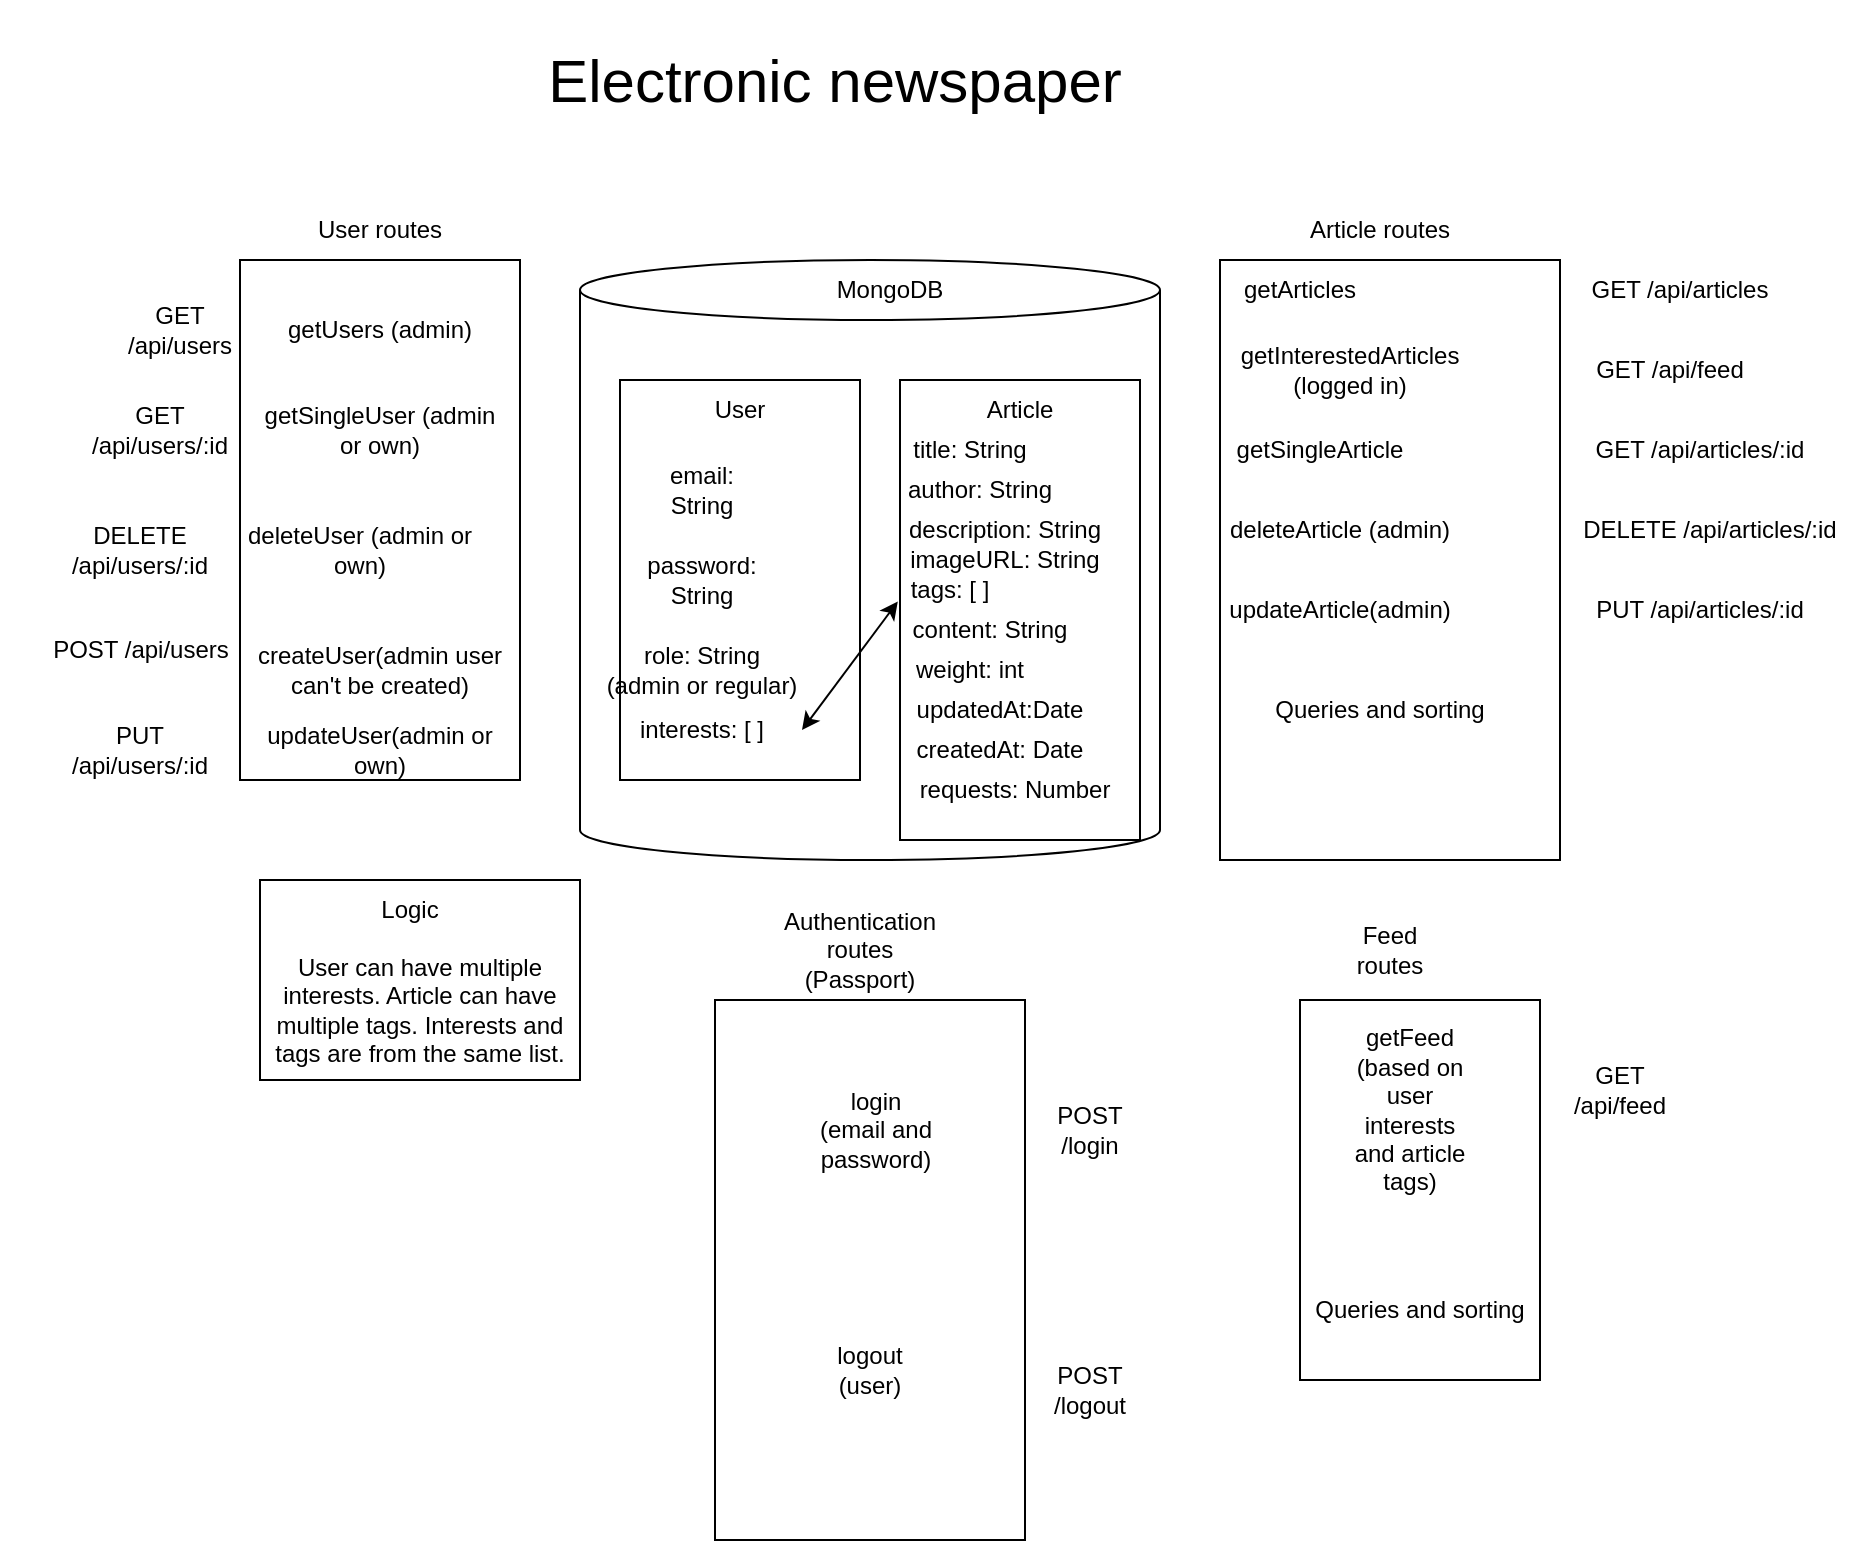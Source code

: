 <mxfile version="20.6.0" type="device"><diagram id="XHHoaBlYKOatvA2huwRu" name="Page-1"><mxGraphModel dx="2272" dy="780" grid="1" gridSize="10" guides="1" tooltips="1" connect="1" arrows="1" fold="1" page="1" pageScale="1" pageWidth="850" pageHeight="1100" math="0" shadow="0"><root><mxCell id="0"/><mxCell id="1" parent="0"/><mxCell id="zbNvrj7zFg5yGFrZGx0H-1" value="" style="shape=cylinder3;whiteSpace=wrap;html=1;boundedLbl=1;backgroundOutline=1;size=15;" parent="1" vertex="1"><mxGeometry x="160" y="150" width="290" height="300" as="geometry"/></mxCell><mxCell id="zbNvrj7zFg5yGFrZGx0H-2" value="MongoDB" style="text;html=1;strokeColor=none;fillColor=none;align=center;verticalAlign=middle;whiteSpace=wrap;rounded=0;" parent="1" vertex="1"><mxGeometry x="285" y="150" width="60" height="30" as="geometry"/></mxCell><mxCell id="zbNvrj7zFg5yGFrZGx0H-3" value="" style="rounded=0;whiteSpace=wrap;html=1;" parent="1" vertex="1"><mxGeometry x="180" y="210" width="120" height="200" as="geometry"/></mxCell><mxCell id="zbNvrj7zFg5yGFrZGx0H-4" value="User" style="text;html=1;strokeColor=none;fillColor=none;align=center;verticalAlign=middle;whiteSpace=wrap;rounded=0;" parent="1" vertex="1"><mxGeometry x="210" y="210" width="60" height="30" as="geometry"/></mxCell><mxCell id="zbNvrj7zFg5yGFrZGx0H-5" value="&lt;font style=&quot;font-size: 30px;&quot;&gt;Electronic newspaper&lt;/font&gt;" style="text;html=1;strokeColor=none;fillColor=none;align=center;verticalAlign=middle;whiteSpace=wrap;rounded=0;" parent="1" vertex="1"><mxGeometry x="125" y="20" width="325" height="80" as="geometry"/></mxCell><mxCell id="zbNvrj7zFg5yGFrZGx0H-6" value="email: String" style="text;html=1;strokeColor=none;fillColor=none;align=center;verticalAlign=middle;whiteSpace=wrap;rounded=0;" parent="1" vertex="1"><mxGeometry x="191" y="250" width="60" height="30" as="geometry"/></mxCell><mxCell id="zbNvrj7zFg5yGFrZGx0H-7" value="password: String" style="text;html=1;strokeColor=none;fillColor=none;align=center;verticalAlign=middle;whiteSpace=wrap;rounded=0;" parent="1" vertex="1"><mxGeometry x="176" y="295" width="90" height="30" as="geometry"/></mxCell><mxCell id="zbNvrj7zFg5yGFrZGx0H-8" value="interests: [ ]" style="text;html=1;strokeColor=none;fillColor=none;align=center;verticalAlign=middle;whiteSpace=wrap;rounded=0;" parent="1" vertex="1"><mxGeometry x="171" y="370" width="100" height="30" as="geometry"/></mxCell><mxCell id="zbNvrj7zFg5yGFrZGx0H-9" value="role: String (admin or regular)" style="text;html=1;strokeColor=none;fillColor=none;align=center;verticalAlign=middle;whiteSpace=wrap;rounded=0;" parent="1" vertex="1"><mxGeometry x="171" y="340" width="100" height="30" as="geometry"/></mxCell><mxCell id="zbNvrj7zFg5yGFrZGx0H-10" value="" style="rounded=0;whiteSpace=wrap;html=1;" parent="1" vertex="1"><mxGeometry x="320" y="210" width="120" height="230" as="geometry"/></mxCell><mxCell id="zbNvrj7zFg5yGFrZGx0H-11" value="&lt;div&gt;Article&lt;/div&gt;" style="text;html=1;strokeColor=none;fillColor=none;align=center;verticalAlign=middle;whiteSpace=wrap;rounded=0;" parent="1" vertex="1"><mxGeometry x="350" y="210" width="60" height="30" as="geometry"/></mxCell><mxCell id="zbNvrj7zFg5yGFrZGx0H-13" value="title: String" style="text;html=1;strokeColor=none;fillColor=none;align=center;verticalAlign=middle;whiteSpace=wrap;rounded=0;" parent="1" vertex="1"><mxGeometry x="315" y="230" width="80" height="30" as="geometry"/></mxCell><mxCell id="zbNvrj7zFg5yGFrZGx0H-14" value="tags: [ ]" style="text;html=1;strokeColor=none;fillColor=none;align=center;verticalAlign=middle;whiteSpace=wrap;rounded=0;" parent="1" vertex="1"><mxGeometry x="315" y="300" width="60" height="30" as="geometry"/></mxCell><mxCell id="zbNvrj7zFg5yGFrZGx0H-15" value="createdAt: Date" style="text;html=1;strokeColor=none;fillColor=none;align=center;verticalAlign=middle;whiteSpace=wrap;rounded=0;" parent="1" vertex="1"><mxGeometry x="315" y="380" width="110" height="30" as="geometry"/></mxCell><mxCell id="zbNvrj7zFg5yGFrZGx0H-16" value="content: String" style="text;html=1;strokeColor=none;fillColor=none;align=center;verticalAlign=middle;whiteSpace=wrap;rounded=0;" parent="1" vertex="1"><mxGeometry x="315" y="320" width="100" height="30" as="geometry"/></mxCell><mxCell id="zbNvrj7zFg5yGFrZGx0H-17" value="" style="rounded=0;whiteSpace=wrap;html=1;" parent="1" vertex="1"><mxGeometry x="-10" y="150" width="140" height="260" as="geometry"/></mxCell><mxCell id="zbNvrj7zFg5yGFrZGx0H-22" value="User routes" style="text;html=1;strokeColor=none;fillColor=none;align=center;verticalAlign=middle;whiteSpace=wrap;rounded=0;" parent="1" vertex="1"><mxGeometry x="15" y="120" width="90" height="30" as="geometry"/></mxCell><mxCell id="zbNvrj7zFg5yGFrZGx0H-23" value="getUsers (admin)" style="text;html=1;strokeColor=none;fillColor=none;align=center;verticalAlign=middle;whiteSpace=wrap;rounded=0;" parent="1" vertex="1"><mxGeometry x="-10" y="170" width="140" height="30" as="geometry"/></mxCell><mxCell id="zbNvrj7zFg5yGFrZGx0H-25" value="getSingleUser (admin or own)" style="text;html=1;strokeColor=none;fillColor=none;align=center;verticalAlign=middle;whiteSpace=wrap;rounded=0;" parent="1" vertex="1"><mxGeometry y="220" width="120" height="30" as="geometry"/></mxCell><mxCell id="zbNvrj7zFg5yGFrZGx0H-26" value="deleteUser (admin or own)" style="text;html=1;strokeColor=none;fillColor=none;align=center;verticalAlign=middle;whiteSpace=wrap;rounded=0;" parent="1" vertex="1"><mxGeometry x="-10" y="280" width="120" height="30" as="geometry"/></mxCell><mxCell id="zbNvrj7zFg5yGFrZGx0H-29" value="updateUser(admin or own)" style="text;html=1;strokeColor=none;fillColor=none;align=center;verticalAlign=middle;whiteSpace=wrap;rounded=0;fontSize=12;" parent="1" vertex="1"><mxGeometry x="-10" y="380" width="140" height="30" as="geometry"/></mxCell><mxCell id="zbNvrj7zFg5yGFrZGx0H-30" value="" style="rounded=0;whiteSpace=wrap;html=1;fontSize=12;" parent="1" vertex="1"><mxGeometry x="480" y="150" width="170" height="300" as="geometry"/></mxCell><mxCell id="zbNvrj7zFg5yGFrZGx0H-31" value="Article routes" style="text;html=1;strokeColor=none;fillColor=none;align=center;verticalAlign=middle;whiteSpace=wrap;rounded=0;fontSize=12;" parent="1" vertex="1"><mxGeometry x="510" y="120" width="100" height="30" as="geometry"/></mxCell><mxCell id="zbNvrj7zFg5yGFrZGx0H-33" value="getArticles" style="text;html=1;strokeColor=none;fillColor=none;align=center;verticalAlign=middle;whiteSpace=wrap;rounded=0;fontSize=12;" parent="1" vertex="1"><mxGeometry x="490" y="150" width="60" height="30" as="geometry"/></mxCell><mxCell id="zbNvrj7zFg5yGFrZGx0H-36" value="getInterestedArticles (logged in)" style="text;html=1;strokeColor=none;fillColor=none;align=center;verticalAlign=middle;whiteSpace=wrap;rounded=0;fontSize=12;" parent="1" vertex="1"><mxGeometry x="490" y="190" width="110" height="30" as="geometry"/></mxCell><mxCell id="zbNvrj7zFg5yGFrZGx0H-37" value="getSingleArticle" style="text;html=1;strokeColor=none;fillColor=none;align=center;verticalAlign=middle;whiteSpace=wrap;rounded=0;fontSize=12;" parent="1" vertex="1"><mxGeometry x="480" y="230" width="100" height="30" as="geometry"/></mxCell><mxCell id="zbNvrj7zFg5yGFrZGx0H-40" value="deleteArticle (admin)" style="text;html=1;strokeColor=none;fillColor=none;align=center;verticalAlign=middle;whiteSpace=wrap;rounded=0;fontSize=12;" parent="1" vertex="1"><mxGeometry x="480" y="270" width="120" height="30" as="geometry"/></mxCell><mxCell id="zbNvrj7zFg5yGFrZGx0H-41" value="updateArticle(admin)" style="text;html=1;strokeColor=none;fillColor=none;align=center;verticalAlign=middle;whiteSpace=wrap;rounded=0;fontSize=12;" parent="1" vertex="1"><mxGeometry x="510" y="310" width="60" height="30" as="geometry"/></mxCell><mxCell id="zbNvrj7zFg5yGFrZGx0H-42" value="Queries and sorting" style="text;html=1;strokeColor=none;fillColor=none;align=center;verticalAlign=middle;whiteSpace=wrap;rounded=0;fontSize=12;" parent="1" vertex="1"><mxGeometry x="480" y="360" width="160" height="30" as="geometry"/></mxCell><mxCell id="zbNvrj7zFg5yGFrZGx0H-43" value="" style="rounded=0;whiteSpace=wrap;html=1;fontSize=12;" parent="1" vertex="1"><mxGeometry y="460" width="160" height="100" as="geometry"/></mxCell><mxCell id="zbNvrj7zFg5yGFrZGx0H-44" value="Logic" style="text;html=1;strokeColor=none;fillColor=none;align=center;verticalAlign=middle;whiteSpace=wrap;rounded=0;fontSize=12;" parent="1" vertex="1"><mxGeometry x="45" y="460" width="60" height="30" as="geometry"/></mxCell><mxCell id="zbNvrj7zFg5yGFrZGx0H-45" value="User can have multiple interests. Article can have multiple tags. Interests and tags are from the same list." style="text;html=1;strokeColor=none;fillColor=none;align=center;verticalAlign=middle;whiteSpace=wrap;rounded=0;fontSize=12;" parent="1" vertex="1"><mxGeometry y="490" width="160" height="70" as="geometry"/></mxCell><mxCell id="zbNvrj7zFg5yGFrZGx0H-46" value="" style="rounded=0;whiteSpace=wrap;html=1;fontSize=12;" parent="1" vertex="1"><mxGeometry x="227.5" y="520" width="155" height="270" as="geometry"/></mxCell><mxCell id="zbNvrj7zFg5yGFrZGx0H-47" value="Authentication routes (Passport)" style="text;html=1;strokeColor=none;fillColor=none;align=center;verticalAlign=middle;whiteSpace=wrap;rounded=0;fontSize=12;" parent="1" vertex="1"><mxGeometry x="270" y="480" width="60" height="30" as="geometry"/></mxCell><mxCell id="zbNvrj7zFg5yGFrZGx0H-48" value="&lt;div&gt;PUT /api/users/:id&lt;/div&gt;" style="text;html=1;strokeColor=none;fillColor=none;align=center;verticalAlign=middle;whiteSpace=wrap;rounded=0;fontSize=12;" parent="1" vertex="1"><mxGeometry x="-90" y="380" width="60" height="30" as="geometry"/></mxCell><mxCell id="zbNvrj7zFg5yGFrZGx0H-49" value="&lt;div&gt;DELETE&lt;/div&gt;&lt;div&gt;/api/users/:id&lt;/div&gt;" style="text;html=1;strokeColor=none;fillColor=none;align=center;verticalAlign=middle;whiteSpace=wrap;rounded=0;fontSize=12;" parent="1" vertex="1"><mxGeometry x="-130" y="280" width="140" height="30" as="geometry"/></mxCell><mxCell id="zbNvrj7zFg5yGFrZGx0H-50" value="GET /api/users/:id" style="text;html=1;strokeColor=none;fillColor=none;align=center;verticalAlign=middle;whiteSpace=wrap;rounded=0;fontSize=12;" parent="1" vertex="1"><mxGeometry x="-80" y="220" width="60" height="30" as="geometry"/></mxCell><mxCell id="zbNvrj7zFg5yGFrZGx0H-51" value="GET /api/users" style="text;html=1;strokeColor=none;fillColor=none;align=center;verticalAlign=middle;whiteSpace=wrap;rounded=0;fontSize=12;" parent="1" vertex="1"><mxGeometry x="-70" y="170" width="60" height="30" as="geometry"/></mxCell><mxCell id="C4ss0jmQarA04Rlws02W-1" value="GET /api/articles" style="text;html=1;strokeColor=none;fillColor=none;align=center;verticalAlign=middle;whiteSpace=wrap;rounded=0;" parent="1" vertex="1"><mxGeometry x="650" y="150" width="120" height="30" as="geometry"/></mxCell><mxCell id="C4ss0jmQarA04Rlws02W-2" value="GET /api/feed" style="text;html=1;strokeColor=none;fillColor=none;align=center;verticalAlign=middle;whiteSpace=wrap;rounded=0;" parent="1" vertex="1"><mxGeometry x="620" y="190" width="170" height="30" as="geometry"/></mxCell><mxCell id="C4ss0jmQarA04Rlws02W-3" value="GET /api/articles/:id" style="text;html=1;strokeColor=none;fillColor=none;align=center;verticalAlign=middle;whiteSpace=wrap;rounded=0;" parent="1" vertex="1"><mxGeometry x="650" y="230" width="140" height="30" as="geometry"/></mxCell><mxCell id="C4ss0jmQarA04Rlws02W-4" value="DELETE /api/articles/:id" style="text;html=1;strokeColor=none;fillColor=none;align=center;verticalAlign=middle;whiteSpace=wrap;rounded=0;" parent="1" vertex="1"><mxGeometry x="650" y="270" width="150" height="30" as="geometry"/></mxCell><mxCell id="C4ss0jmQarA04Rlws02W-6" value="PUT /api/articles/:id" style="text;html=1;strokeColor=none;fillColor=none;align=center;verticalAlign=middle;whiteSpace=wrap;rounded=0;" parent="1" vertex="1"><mxGeometry x="650" y="310" width="140" height="30" as="geometry"/></mxCell><mxCell id="C4ss0jmQarA04Rlws02W-10" value="POST /login" style="text;html=1;strokeColor=none;fillColor=none;align=center;verticalAlign=middle;whiteSpace=wrap;rounded=0;" parent="1" vertex="1"><mxGeometry x="385" y="570" width="60" height="30" as="geometry"/></mxCell><mxCell id="C4ss0jmQarA04Rlws02W-12" value="login (email and password)" style="text;html=1;strokeColor=none;fillColor=none;align=center;verticalAlign=middle;whiteSpace=wrap;rounded=0;" parent="1" vertex="1"><mxGeometry x="277.5" y="570" width="60" height="30" as="geometry"/></mxCell><mxCell id="C4ss0jmQarA04Rlws02W-13" value="&lt;div&gt;POST /api/users&lt;/div&gt;" style="text;html=1;strokeColor=none;fillColor=none;align=center;verticalAlign=middle;whiteSpace=wrap;rounded=0;" parent="1" vertex="1"><mxGeometry x="-117.5" y="330" width="115" height="30" as="geometry"/></mxCell><mxCell id="C4ss0jmQarA04Rlws02W-16" value="&lt;div&gt;POST&lt;/div&gt;&lt;div&gt;/logout&lt;br&gt;&lt;/div&gt;" style="text;html=1;strokeColor=none;fillColor=none;align=center;verticalAlign=middle;whiteSpace=wrap;rounded=0;" parent="1" vertex="1"><mxGeometry x="385" y="700" width="60" height="30" as="geometry"/></mxCell><mxCell id="C4ss0jmQarA04Rlws02W-18" value="&lt;div&gt;logout&lt;/div&gt;&lt;div&gt;(user)&lt;br&gt;&lt;/div&gt;" style="text;html=1;strokeColor=none;fillColor=none;align=center;verticalAlign=middle;whiteSpace=wrap;rounded=0;" parent="1" vertex="1"><mxGeometry x="275" y="690" width="60" height="30" as="geometry"/></mxCell><mxCell id="C4ss0jmQarA04Rlws02W-20" value="weight: int" style="text;html=1;strokeColor=none;fillColor=none;align=center;verticalAlign=middle;whiteSpace=wrap;rounded=0;" parent="1" vertex="1"><mxGeometry x="325" y="340" width="60" height="30" as="geometry"/></mxCell><mxCell id="C4ss0jmQarA04Rlws02W-22" value="author: String" style="text;html=1;strokeColor=none;fillColor=none;align=center;verticalAlign=middle;whiteSpace=wrap;rounded=0;" parent="1" vertex="1"><mxGeometry x="315" y="250" width="90" height="30" as="geometry"/></mxCell><mxCell id="C4ss0jmQarA04Rlws02W-23" value="updatedAt:Date" style="text;html=1;strokeColor=none;fillColor=none;align=center;verticalAlign=middle;whiteSpace=wrap;rounded=0;" parent="1" vertex="1"><mxGeometry x="315" y="360" width="110" height="30" as="geometry"/></mxCell><mxCell id="C4ss0jmQarA04Rlws02W-25" value="description: String" style="text;html=1;strokeColor=none;fillColor=none;align=center;verticalAlign=middle;whiteSpace=wrap;rounded=0;" parent="1" vertex="1"><mxGeometry x="315" y="270" width="115" height="30" as="geometry"/></mxCell><mxCell id="C4ss0jmQarA04Rlws02W-26" value="imageURL: String" style="text;html=1;strokeColor=none;fillColor=none;align=center;verticalAlign=middle;whiteSpace=wrap;rounded=0;" parent="1" vertex="1"><mxGeometry x="318.13" y="285" width="108.75" height="30" as="geometry"/></mxCell><mxCell id="ZD2hmqnV9RICBNq3Z5ei-1" value="" style="endArrow=classic;startArrow=classic;html=1;rounded=0;exitX=1;exitY=0.5;exitDx=0;exitDy=0;entryX=0.039;entryY=0.026;entryDx=0;entryDy=0;entryPerimeter=0;" parent="1" source="zbNvrj7zFg5yGFrZGx0H-8" target="zbNvrj7zFg5yGFrZGx0H-16" edge="1"><mxGeometry width="50" height="50" relative="1" as="geometry"><mxPoint x="500" y="450" as="sourcePoint"/><mxPoint x="550" y="400" as="targetPoint"/></mxGeometry></mxCell><mxCell id="ZD2hmqnV9RICBNq3Z5ei-2" value="&lt;div&gt;createUser(admin user can't be created)&lt;/div&gt;" style="text;html=1;strokeColor=none;fillColor=none;align=center;verticalAlign=middle;whiteSpace=wrap;rounded=0;" parent="1" vertex="1"><mxGeometry x="-10" y="340" width="140" height="30" as="geometry"/></mxCell><mxCell id="ZD2hmqnV9RICBNq3Z5ei-3" value="" style="rounded=0;whiteSpace=wrap;html=1;" parent="1" vertex="1"><mxGeometry x="520" y="520" width="120" height="190" as="geometry"/></mxCell><mxCell id="ZD2hmqnV9RICBNq3Z5ei-4" value="&lt;div&gt;Feed routes&lt;/div&gt;" style="text;html=1;strokeColor=none;fillColor=none;align=center;verticalAlign=middle;whiteSpace=wrap;rounded=0;" parent="1" vertex="1"><mxGeometry x="535" y="480" width="60" height="30" as="geometry"/></mxCell><mxCell id="ZD2hmqnV9RICBNq3Z5ei-6" value="getFeed (based on user interests and article tags)" style="text;html=1;strokeColor=none;fillColor=none;align=center;verticalAlign=middle;whiteSpace=wrap;rounded=0;" parent="1" vertex="1"><mxGeometry x="540" y="560" width="70" height="30" as="geometry"/></mxCell><mxCell id="ZD2hmqnV9RICBNq3Z5ei-7" value="GET /api/feed" style="text;html=1;strokeColor=none;fillColor=none;align=center;verticalAlign=middle;whiteSpace=wrap;rounded=0;" parent="1" vertex="1"><mxGeometry x="650" y="550" width="60" height="30" as="geometry"/></mxCell><mxCell id="2owgVIMEZDgJUfCbgAwW-2" value="requests: Number" style="text;html=1;strokeColor=none;fillColor=none;align=center;verticalAlign=middle;whiteSpace=wrap;rounded=0;" vertex="1" parent="1"><mxGeometry x="315" y="400" width="125" height="30" as="geometry"/></mxCell><mxCell id="2owgVIMEZDgJUfCbgAwW-3" value="Queries and sorting" style="text;html=1;strokeColor=none;fillColor=none;align=center;verticalAlign=middle;whiteSpace=wrap;rounded=0;fontSize=12;" vertex="1" parent="1"><mxGeometry x="500" y="660" width="160" height="30" as="geometry"/></mxCell></root></mxGraphModel></diagram></mxfile>